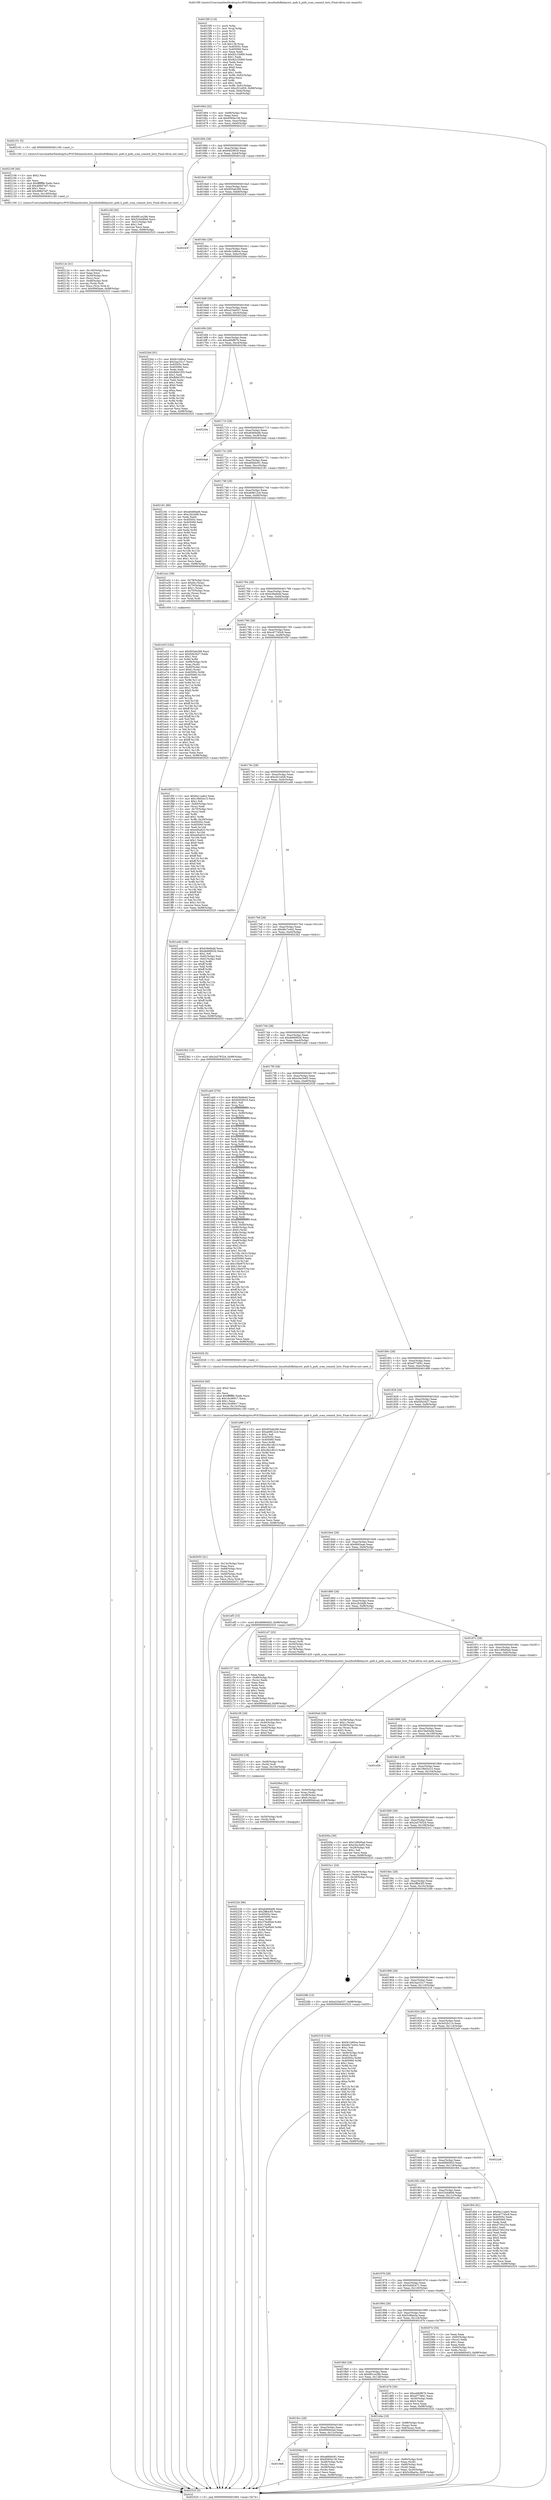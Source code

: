 digraph "0x4015f0" {
  label = "0x4015f0 (/mnt/c/Users/mathe/Desktop/tcc/POCII/binaries/extr_linuxfsnfsfilelayout..pnfs.h_pnfs_scan_commit_lists_Final-ollvm.out::main(0))"
  labelloc = "t"
  node[shape=record]

  Entry [label="",width=0.3,height=0.3,shape=circle,fillcolor=black,style=filled]
  "0x401664" [label="{
     0x401664 [32]\l
     | [instrs]\l
     &nbsp;&nbsp;0x401664 \<+6\>: mov -0x98(%rbp),%eax\l
     &nbsp;&nbsp;0x40166a \<+2\>: mov %eax,%ecx\l
     &nbsp;&nbsp;0x40166c \<+6\>: sub $0x8560a136,%ecx\l
     &nbsp;&nbsp;0x401672 \<+6\>: mov %eax,-0xac(%rbp)\l
     &nbsp;&nbsp;0x401678 \<+6\>: mov %ecx,-0xb0(%rbp)\l
     &nbsp;&nbsp;0x40167e \<+6\>: je 0000000000402101 \<main+0xb11\>\l
  }"]
  "0x402101" [label="{
     0x402101 [5]\l
     | [instrs]\l
     &nbsp;&nbsp;0x402101 \<+5\>: call 0000000000401160 \<next_i\>\l
     | [calls]\l
     &nbsp;&nbsp;0x401160 \{1\} (/mnt/c/Users/mathe/Desktop/tcc/POCII/binaries/extr_linuxfsnfsfilelayout..pnfs.h_pnfs_scan_commit_lists_Final-ollvm.out::next_i)\l
  }"]
  "0x401684" [label="{
     0x401684 [28]\l
     | [instrs]\l
     &nbsp;&nbsp;0x401684 \<+5\>: jmp 0000000000401689 \<main+0x99\>\l
     &nbsp;&nbsp;0x401689 \<+6\>: mov -0xac(%rbp),%eax\l
     &nbsp;&nbsp;0x40168f \<+5\>: sub $0x94f29918,%eax\l
     &nbsp;&nbsp;0x401694 \<+6\>: mov %eax,-0xb4(%rbp)\l
     &nbsp;&nbsp;0x40169a \<+6\>: je 0000000000401c28 \<main+0x638\>\l
  }"]
  Exit [label="",width=0.3,height=0.3,shape=circle,fillcolor=black,style=filled,peripheries=2]
  "0x401c28" [label="{
     0x401c28 [30]\l
     | [instrs]\l
     &nbsp;&nbsp;0x401c28 \<+5\>: mov $0x681ce29b,%eax\l
     &nbsp;&nbsp;0x401c2d \<+5\>: mov $0x5244d6b6,%ecx\l
     &nbsp;&nbsp;0x401c32 \<+3\>: mov -0x31(%rbp),%dl\l
     &nbsp;&nbsp;0x401c35 \<+3\>: test $0x1,%dl\l
     &nbsp;&nbsp;0x401c38 \<+3\>: cmovne %ecx,%eax\l
     &nbsp;&nbsp;0x401c3b \<+6\>: mov %eax,-0x98(%rbp)\l
     &nbsp;&nbsp;0x401c41 \<+5\>: jmp 0000000000402525 \<main+0xf35\>\l
  }"]
  "0x4016a0" [label="{
     0x4016a0 [28]\l
     | [instrs]\l
     &nbsp;&nbsp;0x4016a0 \<+5\>: jmp 00000000004016a5 \<main+0xb5\>\l
     &nbsp;&nbsp;0x4016a5 \<+6\>: mov -0xac(%rbp),%eax\l
     &nbsp;&nbsp;0x4016ab \<+5\>: sub $0x955ab268,%eax\l
     &nbsp;&nbsp;0x4016b0 \<+6\>: mov %eax,-0xb8(%rbp)\l
     &nbsp;&nbsp;0x4016b6 \<+6\>: je 000000000040243f \<main+0xe4f\>\l
  }"]
  "0x40222b" [label="{
     0x40222b [96]\l
     | [instrs]\l
     &nbsp;&nbsp;0x40222b \<+5\>: mov $0xa6469ad6,%eax\l
     &nbsp;&nbsp;0x402230 \<+5\>: mov $0x2ffb43f3,%edx\l
     &nbsp;&nbsp;0x402235 \<+7\>: mov 0x40505c,%esi\l
     &nbsp;&nbsp;0x40223c \<+7\>: mov 0x405060,%ecx\l
     &nbsp;&nbsp;0x402243 \<+3\>: mov %esi,%r8d\l
     &nbsp;&nbsp;0x402246 \<+7\>: sub $0x376ef5b9,%r8d\l
     &nbsp;&nbsp;0x40224d \<+4\>: sub $0x1,%r8d\l
     &nbsp;&nbsp;0x402251 \<+7\>: add $0x376ef5b9,%r8d\l
     &nbsp;&nbsp;0x402258 \<+4\>: imul %r8d,%esi\l
     &nbsp;&nbsp;0x40225c \<+3\>: and $0x1,%esi\l
     &nbsp;&nbsp;0x40225f \<+3\>: cmp $0x0,%esi\l
     &nbsp;&nbsp;0x402262 \<+4\>: sete %r9b\l
     &nbsp;&nbsp;0x402266 \<+3\>: cmp $0xa,%ecx\l
     &nbsp;&nbsp;0x402269 \<+4\>: setl %r10b\l
     &nbsp;&nbsp;0x40226d \<+3\>: mov %r9b,%r11b\l
     &nbsp;&nbsp;0x402270 \<+3\>: and %r10b,%r11b\l
     &nbsp;&nbsp;0x402273 \<+3\>: xor %r10b,%r9b\l
     &nbsp;&nbsp;0x402276 \<+3\>: or %r9b,%r11b\l
     &nbsp;&nbsp;0x402279 \<+4\>: test $0x1,%r11b\l
     &nbsp;&nbsp;0x40227d \<+3\>: cmovne %edx,%eax\l
     &nbsp;&nbsp;0x402280 \<+6\>: mov %eax,-0x98(%rbp)\l
     &nbsp;&nbsp;0x402286 \<+5\>: jmp 0000000000402525 \<main+0xf35\>\l
  }"]
  "0x40243f" [label="{
     0x40243f\l
  }", style=dashed]
  "0x4016bc" [label="{
     0x4016bc [28]\l
     | [instrs]\l
     &nbsp;&nbsp;0x4016bc \<+5\>: jmp 00000000004016c1 \<main+0xd1\>\l
     &nbsp;&nbsp;0x4016c1 \<+6\>: mov -0xac(%rbp),%eax\l
     &nbsp;&nbsp;0x4016c7 \<+5\>: sub $0x9c1b80ce,%eax\l
     &nbsp;&nbsp;0x4016cc \<+6\>: mov %eax,-0xbc(%rbp)\l
     &nbsp;&nbsp;0x4016d2 \<+6\>: je 000000000040250e \<main+0xf1e\>\l
  }"]
  "0x40221f" [label="{
     0x40221f [12]\l
     | [instrs]\l
     &nbsp;&nbsp;0x40221f \<+4\>: mov -0x50(%rbp),%rdi\l
     &nbsp;&nbsp;0x402223 \<+3\>: mov (%rdi),%rdi\l
     &nbsp;&nbsp;0x402226 \<+5\>: call 0000000000401030 \<free@plt\>\l
     | [calls]\l
     &nbsp;&nbsp;0x401030 \{1\} (unknown)\l
  }"]
  "0x40250e" [label="{
     0x40250e\l
  }", style=dashed]
  "0x4016d8" [label="{
     0x4016d8 [28]\l
     | [instrs]\l
     &nbsp;&nbsp;0x4016d8 \<+5\>: jmp 00000000004016dd \<main+0xed\>\l
     &nbsp;&nbsp;0x4016dd \<+6\>: mov -0xac(%rbp),%eax\l
     &nbsp;&nbsp;0x4016e3 \<+5\>: sub $0xa234a537,%eax\l
     &nbsp;&nbsp;0x4016e8 \<+6\>: mov %eax,-0xc0(%rbp)\l
     &nbsp;&nbsp;0x4016ee \<+6\>: je 00000000004022bd \<main+0xccd\>\l
  }"]
  "0x40220d" [label="{
     0x40220d [18]\l
     | [instrs]\l
     &nbsp;&nbsp;0x40220d \<+4\>: mov -0x68(%rbp),%rdi\l
     &nbsp;&nbsp;0x402211 \<+3\>: mov (%rdi),%rdi\l
     &nbsp;&nbsp;0x402214 \<+6\>: mov %eax,-0x144(%rbp)\l
     &nbsp;&nbsp;0x40221a \<+5\>: call 0000000000401030 \<free@plt\>\l
     | [calls]\l
     &nbsp;&nbsp;0x401030 \{1\} (unknown)\l
  }"]
  "0x4022bd" [label="{
     0x4022bd [91]\l
     | [instrs]\l
     &nbsp;&nbsp;0x4022bd \<+5\>: mov $0x9c1b80ce,%eax\l
     &nbsp;&nbsp;0x4022c2 \<+5\>: mov $0x3aa1f1c7,%ecx\l
     &nbsp;&nbsp;0x4022c7 \<+7\>: mov 0x40505c,%edx\l
     &nbsp;&nbsp;0x4022ce \<+7\>: mov 0x405060,%esi\l
     &nbsp;&nbsp;0x4022d5 \<+2\>: mov %edx,%edi\l
     &nbsp;&nbsp;0x4022d7 \<+6\>: sub $0xfb9d1f55,%edi\l
     &nbsp;&nbsp;0x4022dd \<+3\>: sub $0x1,%edi\l
     &nbsp;&nbsp;0x4022e0 \<+6\>: add $0xfb9d1f55,%edi\l
     &nbsp;&nbsp;0x4022e6 \<+3\>: imul %edi,%edx\l
     &nbsp;&nbsp;0x4022e9 \<+3\>: and $0x1,%edx\l
     &nbsp;&nbsp;0x4022ec \<+3\>: cmp $0x0,%edx\l
     &nbsp;&nbsp;0x4022ef \<+4\>: sete %r8b\l
     &nbsp;&nbsp;0x4022f3 \<+3\>: cmp $0xa,%esi\l
     &nbsp;&nbsp;0x4022f6 \<+4\>: setl %r9b\l
     &nbsp;&nbsp;0x4022fa \<+3\>: mov %r8b,%r10b\l
     &nbsp;&nbsp;0x4022fd \<+3\>: and %r9b,%r10b\l
     &nbsp;&nbsp;0x402300 \<+3\>: xor %r9b,%r8b\l
     &nbsp;&nbsp;0x402303 \<+3\>: or %r8b,%r10b\l
     &nbsp;&nbsp;0x402306 \<+4\>: test $0x1,%r10b\l
     &nbsp;&nbsp;0x40230a \<+3\>: cmovne %ecx,%eax\l
     &nbsp;&nbsp;0x40230d \<+6\>: mov %eax,-0x98(%rbp)\l
     &nbsp;&nbsp;0x402313 \<+5\>: jmp 0000000000402525 \<main+0xf35\>\l
  }"]
  "0x4016f4" [label="{
     0x4016f4 [28]\l
     | [instrs]\l
     &nbsp;&nbsp;0x4016f4 \<+5\>: jmp 00000000004016f9 \<main+0x109\>\l
     &nbsp;&nbsp;0x4016f9 \<+6\>: mov -0xac(%rbp),%eax\l
     &nbsp;&nbsp;0x4016ff \<+5\>: sub $0xa49df67b,%eax\l
     &nbsp;&nbsp;0x401704 \<+6\>: mov %eax,-0xc4(%rbp)\l
     &nbsp;&nbsp;0x40170a \<+6\>: je 000000000040229a \<main+0xcaa\>\l
  }"]
  "0x4021f0" [label="{
     0x4021f0 [29]\l
     | [instrs]\l
     &nbsp;&nbsp;0x4021f0 \<+10\>: movabs $0x4030b6,%rdi\l
     &nbsp;&nbsp;0x4021fa \<+4\>: mov -0x40(%rbp),%rsi\l
     &nbsp;&nbsp;0x4021fe \<+2\>: mov %eax,(%rsi)\l
     &nbsp;&nbsp;0x402200 \<+4\>: mov -0x40(%rbp),%rsi\l
     &nbsp;&nbsp;0x402204 \<+2\>: mov (%rsi),%esi\l
     &nbsp;&nbsp;0x402206 \<+2\>: mov $0x0,%al\l
     &nbsp;&nbsp;0x402208 \<+5\>: call 0000000000401040 \<printf@plt\>\l
     | [calls]\l
     &nbsp;&nbsp;0x401040 \{1\} (unknown)\l
  }"]
  "0x40229a" [label="{
     0x40229a\l
  }", style=dashed]
  "0x401710" [label="{
     0x401710 [28]\l
     | [instrs]\l
     &nbsp;&nbsp;0x401710 \<+5\>: jmp 0000000000401715 \<main+0x125\>\l
     &nbsp;&nbsp;0x401715 \<+6\>: mov -0xac(%rbp),%eax\l
     &nbsp;&nbsp;0x40171b \<+5\>: sub $0xa6469ad6,%eax\l
     &nbsp;&nbsp;0x401720 \<+6\>: mov %eax,-0xc8(%rbp)\l
     &nbsp;&nbsp;0x401726 \<+6\>: je 00000000004024ab \<main+0xebb\>\l
  }"]
  "0x40212e" [label="{
     0x40212e [41]\l
     | [instrs]\l
     &nbsp;&nbsp;0x40212e \<+6\>: mov -0x140(%rbp),%ecx\l
     &nbsp;&nbsp;0x402134 \<+3\>: imul %eax,%ecx\l
     &nbsp;&nbsp;0x402137 \<+4\>: mov -0x50(%rbp),%rsi\l
     &nbsp;&nbsp;0x40213b \<+3\>: mov (%rsi),%rsi\l
     &nbsp;&nbsp;0x40213e \<+4\>: mov -0x48(%rbp),%rdi\l
     &nbsp;&nbsp;0x402142 \<+3\>: movslq (%rdi),%rdi\l
     &nbsp;&nbsp;0x402145 \<+3\>: mov %ecx,(%rsi,%rdi,4)\l
     &nbsp;&nbsp;0x402148 \<+10\>: movl $0x9945aae,-0x98(%rbp)\l
     &nbsp;&nbsp;0x402152 \<+5\>: jmp 0000000000402525 \<main+0xf35\>\l
  }"]
  "0x4024ab" [label="{
     0x4024ab\l
  }", style=dashed]
  "0x40172c" [label="{
     0x40172c [28]\l
     | [instrs]\l
     &nbsp;&nbsp;0x40172c \<+5\>: jmp 0000000000401731 \<main+0x141\>\l
     &nbsp;&nbsp;0x401731 \<+6\>: mov -0xac(%rbp),%eax\l
     &nbsp;&nbsp;0x401737 \<+5\>: sub $0xa66bbc81,%eax\l
     &nbsp;&nbsp;0x40173c \<+6\>: mov %eax,-0xcc(%rbp)\l
     &nbsp;&nbsp;0x401742 \<+6\>: je 0000000000402181 \<main+0xb91\>\l
  }"]
  "0x402106" [label="{
     0x402106 [40]\l
     | [instrs]\l
     &nbsp;&nbsp;0x402106 \<+5\>: mov $0x2,%ecx\l
     &nbsp;&nbsp;0x40210b \<+1\>: cltd\l
     &nbsp;&nbsp;0x40210c \<+2\>: idiv %ecx\l
     &nbsp;&nbsp;0x40210e \<+6\>: imul $0xfffffffe,%edx,%ecx\l
     &nbsp;&nbsp;0x402114 \<+6\>: sub $0x498d7ef7,%ecx\l
     &nbsp;&nbsp;0x40211a \<+3\>: add $0x1,%ecx\l
     &nbsp;&nbsp;0x40211d \<+6\>: add $0x498d7ef7,%ecx\l
     &nbsp;&nbsp;0x402123 \<+6\>: mov %ecx,-0x140(%rbp)\l
     &nbsp;&nbsp;0x402129 \<+5\>: call 0000000000401160 \<next_i\>\l
     | [calls]\l
     &nbsp;&nbsp;0x401160 \{1\} (/mnt/c/Users/mathe/Desktop/tcc/POCII/binaries/extr_linuxfsnfsfilelayout..pnfs.h_pnfs_scan_commit_lists_Final-ollvm.out::next_i)\l
  }"]
  "0x402181" [label="{
     0x402181 [86]\l
     | [instrs]\l
     &nbsp;&nbsp;0x402181 \<+5\>: mov $0xa6469ad6,%eax\l
     &nbsp;&nbsp;0x402186 \<+5\>: mov $0xc2b2dd9,%ecx\l
     &nbsp;&nbsp;0x40218b \<+2\>: xor %edx,%edx\l
     &nbsp;&nbsp;0x40218d \<+7\>: mov 0x40505c,%esi\l
     &nbsp;&nbsp;0x402194 \<+7\>: mov 0x405060,%edi\l
     &nbsp;&nbsp;0x40219b \<+3\>: sub $0x1,%edx\l
     &nbsp;&nbsp;0x40219e \<+3\>: mov %esi,%r8d\l
     &nbsp;&nbsp;0x4021a1 \<+3\>: add %edx,%r8d\l
     &nbsp;&nbsp;0x4021a4 \<+4\>: imul %r8d,%esi\l
     &nbsp;&nbsp;0x4021a8 \<+3\>: and $0x1,%esi\l
     &nbsp;&nbsp;0x4021ab \<+3\>: cmp $0x0,%esi\l
     &nbsp;&nbsp;0x4021ae \<+4\>: sete %r9b\l
     &nbsp;&nbsp;0x4021b2 \<+3\>: cmp $0xa,%edi\l
     &nbsp;&nbsp;0x4021b5 \<+4\>: setl %r10b\l
     &nbsp;&nbsp;0x4021b9 \<+3\>: mov %r9b,%r11b\l
     &nbsp;&nbsp;0x4021bc \<+3\>: and %r10b,%r11b\l
     &nbsp;&nbsp;0x4021bf \<+3\>: xor %r10b,%r9b\l
     &nbsp;&nbsp;0x4021c2 \<+3\>: or %r9b,%r11b\l
     &nbsp;&nbsp;0x4021c5 \<+4\>: test $0x1,%r11b\l
     &nbsp;&nbsp;0x4021c9 \<+3\>: cmovne %ecx,%eax\l
     &nbsp;&nbsp;0x4021cc \<+6\>: mov %eax,-0x98(%rbp)\l
     &nbsp;&nbsp;0x4021d2 \<+5\>: jmp 0000000000402525 \<main+0xf35\>\l
  }"]
  "0x401748" [label="{
     0x401748 [28]\l
     | [instrs]\l
     &nbsp;&nbsp;0x401748 \<+5\>: jmp 000000000040174d \<main+0x15d\>\l
     &nbsp;&nbsp;0x40174d \<+6\>: mov -0xac(%rbp),%eax\l
     &nbsp;&nbsp;0x401753 \<+5\>: sub $0xab9612cd,%eax\l
     &nbsp;&nbsp;0x401758 \<+6\>: mov %eax,-0xd0(%rbp)\l
     &nbsp;&nbsp;0x40175e \<+6\>: je 0000000000401e2c \<main+0x83c\>\l
  }"]
  "0x4019e8" [label="{
     0x4019e8\l
  }", style=dashed]
  "0x401e2c" [label="{
     0x401e2c [39]\l
     | [instrs]\l
     &nbsp;&nbsp;0x401e2c \<+4\>: mov -0x78(%rbp),%rax\l
     &nbsp;&nbsp;0x401e30 \<+6\>: movl $0x64,(%rax)\l
     &nbsp;&nbsp;0x401e36 \<+4\>: mov -0x70(%rbp),%rax\l
     &nbsp;&nbsp;0x401e3a \<+6\>: movl $0x1,(%rax)\l
     &nbsp;&nbsp;0x401e40 \<+4\>: mov -0x70(%rbp),%rax\l
     &nbsp;&nbsp;0x401e44 \<+3\>: movslq (%rax),%rax\l
     &nbsp;&nbsp;0x401e47 \<+4\>: shl $0x2,%rax\l
     &nbsp;&nbsp;0x401e4b \<+3\>: mov %rax,%rdi\l
     &nbsp;&nbsp;0x401e4e \<+5\>: call 0000000000401050 \<malloc@plt\>\l
     | [calls]\l
     &nbsp;&nbsp;0x401050 \{1\} (unknown)\l
  }"]
  "0x401764" [label="{
     0x401764 [28]\l
     | [instrs]\l
     &nbsp;&nbsp;0x401764 \<+5\>: jmp 0000000000401769 \<main+0x179\>\l
     &nbsp;&nbsp;0x401769 \<+6\>: mov -0xac(%rbp),%eax\l
     &nbsp;&nbsp;0x40176f \<+5\>: sub $0xb36efedd,%eax\l
     &nbsp;&nbsp;0x401774 \<+6\>: mov %eax,-0xd4(%rbp)\l
     &nbsp;&nbsp;0x40177a \<+6\>: je 00000000004023d9 \<main+0xde9\>\l
  }"]
  "0x4020dd" [label="{
     0x4020dd [36]\l
     | [instrs]\l
     &nbsp;&nbsp;0x4020dd \<+5\>: mov $0xa66bbc81,%eax\l
     &nbsp;&nbsp;0x4020e2 \<+5\>: mov $0x8560a136,%ecx\l
     &nbsp;&nbsp;0x4020e7 \<+4\>: mov -0x48(%rbp),%rdx\l
     &nbsp;&nbsp;0x4020eb \<+2\>: mov (%rdx),%esi\l
     &nbsp;&nbsp;0x4020ed \<+4\>: mov -0x58(%rbp),%rdx\l
     &nbsp;&nbsp;0x4020f1 \<+2\>: cmp (%rdx),%esi\l
     &nbsp;&nbsp;0x4020f3 \<+3\>: cmovl %ecx,%eax\l
     &nbsp;&nbsp;0x4020f6 \<+6\>: mov %eax,-0x98(%rbp)\l
     &nbsp;&nbsp;0x4020fc \<+5\>: jmp 0000000000402525 \<main+0xf35\>\l
  }"]
  "0x4023d9" [label="{
     0x4023d9\l
  }", style=dashed]
  "0x401780" [label="{
     0x401780 [28]\l
     | [instrs]\l
     &nbsp;&nbsp;0x401780 \<+5\>: jmp 0000000000401785 \<main+0x195\>\l
     &nbsp;&nbsp;0x401785 \<+6\>: mov -0xac(%rbp),%eax\l
     &nbsp;&nbsp;0x40178b \<+5\>: sub $0xc67745c8,%eax\l
     &nbsp;&nbsp;0x401790 \<+6\>: mov %eax,-0xd8(%rbp)\l
     &nbsp;&nbsp;0x401796 \<+6\>: je 0000000000401f5f \<main+0x96f\>\l
  }"]
  "0x4020bd" [label="{
     0x4020bd [32]\l
     | [instrs]\l
     &nbsp;&nbsp;0x4020bd \<+4\>: mov -0x50(%rbp),%rdi\l
     &nbsp;&nbsp;0x4020c1 \<+3\>: mov %rax,(%rdi)\l
     &nbsp;&nbsp;0x4020c4 \<+4\>: mov -0x48(%rbp),%rax\l
     &nbsp;&nbsp;0x4020c8 \<+6\>: movl $0x0,(%rax)\l
     &nbsp;&nbsp;0x4020ce \<+10\>: movl $0x6894dcad,-0x98(%rbp)\l
     &nbsp;&nbsp;0x4020d8 \<+5\>: jmp 0000000000402525 \<main+0xf35\>\l
  }"]
  "0x401f5f" [label="{
     0x401f5f [171]\l
     | [instrs]\l
     &nbsp;&nbsp;0x401f5f \<+5\>: mov $0x6a11ade3,%eax\l
     &nbsp;&nbsp;0x401f64 \<+5\>: mov $0x19b02e15,%ecx\l
     &nbsp;&nbsp;0x401f69 \<+2\>: mov $0x1,%dl\l
     &nbsp;&nbsp;0x401f6b \<+4\>: mov -0x60(%rbp),%rsi\l
     &nbsp;&nbsp;0x401f6f \<+2\>: mov (%rsi),%edi\l
     &nbsp;&nbsp;0x401f71 \<+4\>: mov -0x70(%rbp),%rsi\l
     &nbsp;&nbsp;0x401f75 \<+2\>: cmp (%rsi),%edi\l
     &nbsp;&nbsp;0x401f77 \<+4\>: setl %r8b\l
     &nbsp;&nbsp;0x401f7b \<+4\>: and $0x1,%r8b\l
     &nbsp;&nbsp;0x401f7f \<+4\>: mov %r8b,-0x29(%rbp)\l
     &nbsp;&nbsp;0x401f83 \<+7\>: mov 0x40505c,%edi\l
     &nbsp;&nbsp;0x401f8a \<+8\>: mov 0x405060,%r9d\l
     &nbsp;&nbsp;0x401f92 \<+3\>: mov %edi,%r10d\l
     &nbsp;&nbsp;0x401f95 \<+7\>: sub $0xed5a623,%r10d\l
     &nbsp;&nbsp;0x401f9c \<+4\>: sub $0x1,%r10d\l
     &nbsp;&nbsp;0x401fa0 \<+7\>: add $0xed5a623,%r10d\l
     &nbsp;&nbsp;0x401fa7 \<+4\>: imul %r10d,%edi\l
     &nbsp;&nbsp;0x401fab \<+3\>: and $0x1,%edi\l
     &nbsp;&nbsp;0x401fae \<+3\>: cmp $0x0,%edi\l
     &nbsp;&nbsp;0x401fb1 \<+4\>: sete %r8b\l
     &nbsp;&nbsp;0x401fb5 \<+4\>: cmp $0xa,%r9d\l
     &nbsp;&nbsp;0x401fb9 \<+4\>: setl %r11b\l
     &nbsp;&nbsp;0x401fbd \<+3\>: mov %r8b,%bl\l
     &nbsp;&nbsp;0x401fc0 \<+3\>: xor $0xff,%bl\l
     &nbsp;&nbsp;0x401fc3 \<+3\>: mov %r11b,%r14b\l
     &nbsp;&nbsp;0x401fc6 \<+4\>: xor $0xff,%r14b\l
     &nbsp;&nbsp;0x401fca \<+3\>: xor $0x0,%dl\l
     &nbsp;&nbsp;0x401fcd \<+3\>: mov %bl,%r15b\l
     &nbsp;&nbsp;0x401fd0 \<+4\>: and $0x0,%r15b\l
     &nbsp;&nbsp;0x401fd4 \<+3\>: and %dl,%r8b\l
     &nbsp;&nbsp;0x401fd7 \<+3\>: mov %r14b,%r12b\l
     &nbsp;&nbsp;0x401fda \<+4\>: and $0x0,%r12b\l
     &nbsp;&nbsp;0x401fde \<+3\>: and %dl,%r11b\l
     &nbsp;&nbsp;0x401fe1 \<+3\>: or %r8b,%r15b\l
     &nbsp;&nbsp;0x401fe4 \<+3\>: or %r11b,%r12b\l
     &nbsp;&nbsp;0x401fe7 \<+3\>: xor %r12b,%r15b\l
     &nbsp;&nbsp;0x401fea \<+3\>: or %r14b,%bl\l
     &nbsp;&nbsp;0x401fed \<+3\>: xor $0xff,%bl\l
     &nbsp;&nbsp;0x401ff0 \<+3\>: or $0x0,%dl\l
     &nbsp;&nbsp;0x401ff3 \<+2\>: and %dl,%bl\l
     &nbsp;&nbsp;0x401ff5 \<+3\>: or %bl,%r15b\l
     &nbsp;&nbsp;0x401ff8 \<+4\>: test $0x1,%r15b\l
     &nbsp;&nbsp;0x401ffc \<+3\>: cmovne %ecx,%eax\l
     &nbsp;&nbsp;0x401fff \<+6\>: mov %eax,-0x98(%rbp)\l
     &nbsp;&nbsp;0x402005 \<+5\>: jmp 0000000000402525 \<main+0xf35\>\l
  }"]
  "0x40179c" [label="{
     0x40179c [28]\l
     | [instrs]\l
     &nbsp;&nbsp;0x40179c \<+5\>: jmp 00000000004017a1 \<main+0x1b1\>\l
     &nbsp;&nbsp;0x4017a1 \<+6\>: mov -0xac(%rbp),%eax\l
     &nbsp;&nbsp;0x4017a7 \<+5\>: sub $0xcf21ef28,%eax\l
     &nbsp;&nbsp;0x4017ac \<+6\>: mov %eax,-0xdc(%rbp)\l
     &nbsp;&nbsp;0x4017b2 \<+6\>: je 0000000000401a46 \<main+0x456\>\l
  }"]
  "0x402055" [label="{
     0x402055 [41]\l
     | [instrs]\l
     &nbsp;&nbsp;0x402055 \<+6\>: mov -0x13c(%rbp),%ecx\l
     &nbsp;&nbsp;0x40205b \<+3\>: imul %eax,%ecx\l
     &nbsp;&nbsp;0x40205e \<+4\>: mov -0x68(%rbp),%rsi\l
     &nbsp;&nbsp;0x402062 \<+3\>: mov (%rsi),%rsi\l
     &nbsp;&nbsp;0x402065 \<+4\>: mov -0x60(%rbp),%rdi\l
     &nbsp;&nbsp;0x402069 \<+3\>: movslq (%rdi),%rdi\l
     &nbsp;&nbsp;0x40206c \<+3\>: mov %ecx,(%rsi,%rdi,4)\l
     &nbsp;&nbsp;0x40206f \<+10\>: movl $0x5a0d2471,-0x98(%rbp)\l
     &nbsp;&nbsp;0x402079 \<+5\>: jmp 0000000000402525 \<main+0xf35\>\l
  }"]
  "0x401a46" [label="{
     0x401a46 [106]\l
     | [instrs]\l
     &nbsp;&nbsp;0x401a46 \<+5\>: mov $0xb36efedd,%eax\l
     &nbsp;&nbsp;0x401a4b \<+5\>: mov $0xde66902b,%ecx\l
     &nbsp;&nbsp;0x401a50 \<+2\>: mov $0x1,%dl\l
     &nbsp;&nbsp;0x401a52 \<+7\>: mov -0x92(%rbp),%sil\l
     &nbsp;&nbsp;0x401a59 \<+7\>: mov -0x91(%rbp),%dil\l
     &nbsp;&nbsp;0x401a60 \<+3\>: mov %sil,%r8b\l
     &nbsp;&nbsp;0x401a63 \<+4\>: xor $0xff,%r8b\l
     &nbsp;&nbsp;0x401a67 \<+3\>: mov %dil,%r9b\l
     &nbsp;&nbsp;0x401a6a \<+4\>: xor $0xff,%r9b\l
     &nbsp;&nbsp;0x401a6e \<+3\>: xor $0x1,%dl\l
     &nbsp;&nbsp;0x401a71 \<+3\>: mov %r8b,%r10b\l
     &nbsp;&nbsp;0x401a74 \<+4\>: and $0xff,%r10b\l
     &nbsp;&nbsp;0x401a78 \<+3\>: and %dl,%sil\l
     &nbsp;&nbsp;0x401a7b \<+3\>: mov %r9b,%r11b\l
     &nbsp;&nbsp;0x401a7e \<+4\>: and $0xff,%r11b\l
     &nbsp;&nbsp;0x401a82 \<+3\>: and %dl,%dil\l
     &nbsp;&nbsp;0x401a85 \<+3\>: or %sil,%r10b\l
     &nbsp;&nbsp;0x401a88 \<+3\>: or %dil,%r11b\l
     &nbsp;&nbsp;0x401a8b \<+3\>: xor %r11b,%r10b\l
     &nbsp;&nbsp;0x401a8e \<+3\>: or %r9b,%r8b\l
     &nbsp;&nbsp;0x401a91 \<+4\>: xor $0xff,%r8b\l
     &nbsp;&nbsp;0x401a95 \<+3\>: or $0x1,%dl\l
     &nbsp;&nbsp;0x401a98 \<+3\>: and %dl,%r8b\l
     &nbsp;&nbsp;0x401a9b \<+3\>: or %r8b,%r10b\l
     &nbsp;&nbsp;0x401a9e \<+4\>: test $0x1,%r10b\l
     &nbsp;&nbsp;0x401aa2 \<+3\>: cmovne %ecx,%eax\l
     &nbsp;&nbsp;0x401aa5 \<+6\>: mov %eax,-0x98(%rbp)\l
     &nbsp;&nbsp;0x401aab \<+5\>: jmp 0000000000402525 \<main+0xf35\>\l
  }"]
  "0x4017b8" [label="{
     0x4017b8 [28]\l
     | [instrs]\l
     &nbsp;&nbsp;0x4017b8 \<+5\>: jmp 00000000004017bd \<main+0x1cd\>\l
     &nbsp;&nbsp;0x4017bd \<+6\>: mov -0xac(%rbp),%eax\l
     &nbsp;&nbsp;0x4017c3 \<+5\>: sub $0xd6c7e442,%eax\l
     &nbsp;&nbsp;0x4017c8 \<+6\>: mov %eax,-0xe0(%rbp)\l
     &nbsp;&nbsp;0x4017ce \<+6\>: je 00000000004023b2 \<main+0xdc2\>\l
  }"]
  "0x402525" [label="{
     0x402525 [5]\l
     | [instrs]\l
     &nbsp;&nbsp;0x402525 \<+5\>: jmp 0000000000401664 \<main+0x74\>\l
  }"]
  "0x4015f0" [label="{
     0x4015f0 [116]\l
     | [instrs]\l
     &nbsp;&nbsp;0x4015f0 \<+1\>: push %rbp\l
     &nbsp;&nbsp;0x4015f1 \<+3\>: mov %rsp,%rbp\l
     &nbsp;&nbsp;0x4015f4 \<+2\>: push %r15\l
     &nbsp;&nbsp;0x4015f6 \<+2\>: push %r14\l
     &nbsp;&nbsp;0x4015f8 \<+2\>: push %r13\l
     &nbsp;&nbsp;0x4015fa \<+2\>: push %r12\l
     &nbsp;&nbsp;0x4015fc \<+1\>: push %rbx\l
     &nbsp;&nbsp;0x4015fd \<+7\>: sub $0x138,%rsp\l
     &nbsp;&nbsp;0x401604 \<+7\>: mov 0x40505c,%eax\l
     &nbsp;&nbsp;0x40160b \<+7\>: mov 0x405060,%ecx\l
     &nbsp;&nbsp;0x401612 \<+2\>: mov %eax,%edx\l
     &nbsp;&nbsp;0x401614 \<+6\>: sub $0x82c33d69,%edx\l
     &nbsp;&nbsp;0x40161a \<+3\>: sub $0x1,%edx\l
     &nbsp;&nbsp;0x40161d \<+6\>: add $0x82c33d69,%edx\l
     &nbsp;&nbsp;0x401623 \<+3\>: imul %edx,%eax\l
     &nbsp;&nbsp;0x401626 \<+3\>: and $0x1,%eax\l
     &nbsp;&nbsp;0x401629 \<+3\>: cmp $0x0,%eax\l
     &nbsp;&nbsp;0x40162c \<+4\>: sete %r8b\l
     &nbsp;&nbsp;0x401630 \<+4\>: and $0x1,%r8b\l
     &nbsp;&nbsp;0x401634 \<+7\>: mov %r8b,-0x92(%rbp)\l
     &nbsp;&nbsp;0x40163b \<+3\>: cmp $0xa,%ecx\l
     &nbsp;&nbsp;0x40163e \<+4\>: setl %r8b\l
     &nbsp;&nbsp;0x401642 \<+4\>: and $0x1,%r8b\l
     &nbsp;&nbsp;0x401646 \<+7\>: mov %r8b,-0x91(%rbp)\l
     &nbsp;&nbsp;0x40164d \<+10\>: movl $0xcf21ef28,-0x98(%rbp)\l
     &nbsp;&nbsp;0x401657 \<+6\>: mov %edi,-0x9c(%rbp)\l
     &nbsp;&nbsp;0x40165d \<+7\>: mov %rsi,-0xa8(%rbp)\l
  }"]
  "0x40202d" [label="{
     0x40202d [40]\l
     | [instrs]\l
     &nbsp;&nbsp;0x40202d \<+5\>: mov $0x2,%ecx\l
     &nbsp;&nbsp;0x402032 \<+1\>: cltd\l
     &nbsp;&nbsp;0x402033 \<+2\>: idiv %ecx\l
     &nbsp;&nbsp;0x402035 \<+6\>: imul $0xfffffffe,%edx,%ecx\l
     &nbsp;&nbsp;0x40203b \<+6\>: sub $0x16cd6917,%ecx\l
     &nbsp;&nbsp;0x402041 \<+3\>: add $0x1,%ecx\l
     &nbsp;&nbsp;0x402044 \<+6\>: add $0x16cd6917,%ecx\l
     &nbsp;&nbsp;0x40204a \<+6\>: mov %ecx,-0x13c(%rbp)\l
     &nbsp;&nbsp;0x402050 \<+5\>: call 0000000000401160 \<next_i\>\l
     | [calls]\l
     &nbsp;&nbsp;0x401160 \{1\} (/mnt/c/Users/mathe/Desktop/tcc/POCII/binaries/extr_linuxfsnfsfilelayout..pnfs.h_pnfs_scan_commit_lists_Final-ollvm.out::next_i)\l
  }"]
  "0x4023b2" [label="{
     0x4023b2 [15]\l
     | [instrs]\l
     &nbsp;&nbsp;0x4023b2 \<+10\>: movl $0x2a578324,-0x98(%rbp)\l
     &nbsp;&nbsp;0x4023bc \<+5\>: jmp 0000000000402525 \<main+0xf35\>\l
  }"]
  "0x4017d4" [label="{
     0x4017d4 [28]\l
     | [instrs]\l
     &nbsp;&nbsp;0x4017d4 \<+5\>: jmp 00000000004017d9 \<main+0x1e9\>\l
     &nbsp;&nbsp;0x4017d9 \<+6\>: mov -0xac(%rbp),%eax\l
     &nbsp;&nbsp;0x4017df \<+5\>: sub $0xde66902b,%eax\l
     &nbsp;&nbsp;0x4017e4 \<+6\>: mov %eax,-0xe4(%rbp)\l
     &nbsp;&nbsp;0x4017ea \<+6\>: je 0000000000401ab0 \<main+0x4c0\>\l
  }"]
  "0x401e53" [label="{
     0x401e53 [162]\l
     | [instrs]\l
     &nbsp;&nbsp;0x401e53 \<+5\>: mov $0x955ab268,%ecx\l
     &nbsp;&nbsp;0x401e58 \<+5\>: mov $0xf2fa3427,%edx\l
     &nbsp;&nbsp;0x401e5d \<+3\>: mov $0x1,%sil\l
     &nbsp;&nbsp;0x401e60 \<+3\>: xor %r8d,%r8d\l
     &nbsp;&nbsp;0x401e63 \<+4\>: mov -0x68(%rbp),%rdi\l
     &nbsp;&nbsp;0x401e67 \<+3\>: mov %rax,(%rdi)\l
     &nbsp;&nbsp;0x401e6a \<+4\>: mov -0x60(%rbp),%rax\l
     &nbsp;&nbsp;0x401e6e \<+6\>: movl $0x0,(%rax)\l
     &nbsp;&nbsp;0x401e74 \<+8\>: mov 0x40505c,%r9d\l
     &nbsp;&nbsp;0x401e7c \<+8\>: mov 0x405060,%r10d\l
     &nbsp;&nbsp;0x401e84 \<+4\>: sub $0x1,%r8d\l
     &nbsp;&nbsp;0x401e88 \<+3\>: mov %r9d,%r11d\l
     &nbsp;&nbsp;0x401e8b \<+3\>: add %r8d,%r11d\l
     &nbsp;&nbsp;0x401e8e \<+4\>: imul %r11d,%r9d\l
     &nbsp;&nbsp;0x401e92 \<+4\>: and $0x1,%r9d\l
     &nbsp;&nbsp;0x401e96 \<+4\>: cmp $0x0,%r9d\l
     &nbsp;&nbsp;0x401e9a \<+3\>: sete %bl\l
     &nbsp;&nbsp;0x401e9d \<+4\>: cmp $0xa,%r10d\l
     &nbsp;&nbsp;0x401ea1 \<+4\>: setl %r14b\l
     &nbsp;&nbsp;0x401ea5 \<+3\>: mov %bl,%r15b\l
     &nbsp;&nbsp;0x401ea8 \<+4\>: xor $0xff,%r15b\l
     &nbsp;&nbsp;0x401eac \<+3\>: mov %r14b,%r12b\l
     &nbsp;&nbsp;0x401eaf \<+4\>: xor $0xff,%r12b\l
     &nbsp;&nbsp;0x401eb3 \<+4\>: xor $0x1,%sil\l
     &nbsp;&nbsp;0x401eb7 \<+3\>: mov %r15b,%r13b\l
     &nbsp;&nbsp;0x401eba \<+4\>: and $0xff,%r13b\l
     &nbsp;&nbsp;0x401ebe \<+3\>: and %sil,%bl\l
     &nbsp;&nbsp;0x401ec1 \<+3\>: mov %r12b,%al\l
     &nbsp;&nbsp;0x401ec4 \<+2\>: and $0xff,%al\l
     &nbsp;&nbsp;0x401ec6 \<+3\>: and %sil,%r14b\l
     &nbsp;&nbsp;0x401ec9 \<+3\>: or %bl,%r13b\l
     &nbsp;&nbsp;0x401ecc \<+3\>: or %r14b,%al\l
     &nbsp;&nbsp;0x401ecf \<+3\>: xor %al,%r13b\l
     &nbsp;&nbsp;0x401ed2 \<+3\>: or %r12b,%r15b\l
     &nbsp;&nbsp;0x401ed5 \<+4\>: xor $0xff,%r15b\l
     &nbsp;&nbsp;0x401ed9 \<+4\>: or $0x1,%sil\l
     &nbsp;&nbsp;0x401edd \<+3\>: and %sil,%r15b\l
     &nbsp;&nbsp;0x401ee0 \<+3\>: or %r15b,%r13b\l
     &nbsp;&nbsp;0x401ee3 \<+4\>: test $0x1,%r13b\l
     &nbsp;&nbsp;0x401ee7 \<+3\>: cmovne %edx,%ecx\l
     &nbsp;&nbsp;0x401eea \<+6\>: mov %ecx,-0x98(%rbp)\l
     &nbsp;&nbsp;0x401ef0 \<+5\>: jmp 0000000000402525 \<main+0xf35\>\l
  }"]
  "0x401ab0" [label="{
     0x401ab0 [376]\l
     | [instrs]\l
     &nbsp;&nbsp;0x401ab0 \<+5\>: mov $0xb36efedd,%eax\l
     &nbsp;&nbsp;0x401ab5 \<+5\>: mov $0x94f29918,%ecx\l
     &nbsp;&nbsp;0x401aba \<+2\>: mov $0x1,%dl\l
     &nbsp;&nbsp;0x401abc \<+3\>: mov %rsp,%rsi\l
     &nbsp;&nbsp;0x401abf \<+4\>: add $0xfffffffffffffff0,%rsi\l
     &nbsp;&nbsp;0x401ac3 \<+3\>: mov %rsi,%rsp\l
     &nbsp;&nbsp;0x401ac6 \<+7\>: mov %rsi,-0x90(%rbp)\l
     &nbsp;&nbsp;0x401acd \<+3\>: mov %rsp,%rsi\l
     &nbsp;&nbsp;0x401ad0 \<+4\>: add $0xfffffffffffffff0,%rsi\l
     &nbsp;&nbsp;0x401ad4 \<+3\>: mov %rsi,%rsp\l
     &nbsp;&nbsp;0x401ad7 \<+3\>: mov %rsp,%rdi\l
     &nbsp;&nbsp;0x401ada \<+4\>: add $0xfffffffffffffff0,%rdi\l
     &nbsp;&nbsp;0x401ade \<+3\>: mov %rdi,%rsp\l
     &nbsp;&nbsp;0x401ae1 \<+7\>: mov %rdi,-0x88(%rbp)\l
     &nbsp;&nbsp;0x401ae8 \<+3\>: mov %rsp,%rdi\l
     &nbsp;&nbsp;0x401aeb \<+4\>: add $0xfffffffffffffff0,%rdi\l
     &nbsp;&nbsp;0x401aef \<+3\>: mov %rdi,%rsp\l
     &nbsp;&nbsp;0x401af2 \<+4\>: mov %rdi,-0x80(%rbp)\l
     &nbsp;&nbsp;0x401af6 \<+3\>: mov %rsp,%rdi\l
     &nbsp;&nbsp;0x401af9 \<+4\>: add $0xfffffffffffffff0,%rdi\l
     &nbsp;&nbsp;0x401afd \<+3\>: mov %rdi,%rsp\l
     &nbsp;&nbsp;0x401b00 \<+4\>: mov %rdi,-0x78(%rbp)\l
     &nbsp;&nbsp;0x401b04 \<+3\>: mov %rsp,%rdi\l
     &nbsp;&nbsp;0x401b07 \<+4\>: add $0xfffffffffffffff0,%rdi\l
     &nbsp;&nbsp;0x401b0b \<+3\>: mov %rdi,%rsp\l
     &nbsp;&nbsp;0x401b0e \<+4\>: mov %rdi,-0x70(%rbp)\l
     &nbsp;&nbsp;0x401b12 \<+3\>: mov %rsp,%rdi\l
     &nbsp;&nbsp;0x401b15 \<+4\>: add $0xfffffffffffffff0,%rdi\l
     &nbsp;&nbsp;0x401b19 \<+3\>: mov %rdi,%rsp\l
     &nbsp;&nbsp;0x401b1c \<+4\>: mov %rdi,-0x68(%rbp)\l
     &nbsp;&nbsp;0x401b20 \<+3\>: mov %rsp,%rdi\l
     &nbsp;&nbsp;0x401b23 \<+4\>: add $0xfffffffffffffff0,%rdi\l
     &nbsp;&nbsp;0x401b27 \<+3\>: mov %rdi,%rsp\l
     &nbsp;&nbsp;0x401b2a \<+4\>: mov %rdi,-0x60(%rbp)\l
     &nbsp;&nbsp;0x401b2e \<+3\>: mov %rsp,%rdi\l
     &nbsp;&nbsp;0x401b31 \<+4\>: add $0xfffffffffffffff0,%rdi\l
     &nbsp;&nbsp;0x401b35 \<+3\>: mov %rdi,%rsp\l
     &nbsp;&nbsp;0x401b38 \<+4\>: mov %rdi,-0x58(%rbp)\l
     &nbsp;&nbsp;0x401b3c \<+3\>: mov %rsp,%rdi\l
     &nbsp;&nbsp;0x401b3f \<+4\>: add $0xfffffffffffffff0,%rdi\l
     &nbsp;&nbsp;0x401b43 \<+3\>: mov %rdi,%rsp\l
     &nbsp;&nbsp;0x401b46 \<+4\>: mov %rdi,-0x50(%rbp)\l
     &nbsp;&nbsp;0x401b4a \<+3\>: mov %rsp,%rdi\l
     &nbsp;&nbsp;0x401b4d \<+4\>: add $0xfffffffffffffff0,%rdi\l
     &nbsp;&nbsp;0x401b51 \<+3\>: mov %rdi,%rsp\l
     &nbsp;&nbsp;0x401b54 \<+4\>: mov %rdi,-0x48(%rbp)\l
     &nbsp;&nbsp;0x401b58 \<+3\>: mov %rsp,%rdi\l
     &nbsp;&nbsp;0x401b5b \<+4\>: add $0xfffffffffffffff0,%rdi\l
     &nbsp;&nbsp;0x401b5f \<+3\>: mov %rdi,%rsp\l
     &nbsp;&nbsp;0x401b62 \<+4\>: mov %rdi,-0x40(%rbp)\l
     &nbsp;&nbsp;0x401b66 \<+7\>: mov -0x90(%rbp),%rdi\l
     &nbsp;&nbsp;0x401b6d \<+6\>: movl $0x0,(%rdi)\l
     &nbsp;&nbsp;0x401b73 \<+7\>: mov -0x9c(%rbp),%r8d\l
     &nbsp;&nbsp;0x401b7a \<+3\>: mov %r8d,(%rsi)\l
     &nbsp;&nbsp;0x401b7d \<+7\>: mov -0x88(%rbp),%rdi\l
     &nbsp;&nbsp;0x401b84 \<+7\>: mov -0xa8(%rbp),%r9\l
     &nbsp;&nbsp;0x401b8b \<+3\>: mov %r9,(%rdi)\l
     &nbsp;&nbsp;0x401b8e \<+3\>: cmpl $0x2,(%rsi)\l
     &nbsp;&nbsp;0x401b91 \<+4\>: setne %r10b\l
     &nbsp;&nbsp;0x401b95 \<+4\>: and $0x1,%r10b\l
     &nbsp;&nbsp;0x401b99 \<+4\>: mov %r10b,-0x31(%rbp)\l
     &nbsp;&nbsp;0x401b9d \<+8\>: mov 0x40505c,%r11d\l
     &nbsp;&nbsp;0x401ba5 \<+7\>: mov 0x405060,%ebx\l
     &nbsp;&nbsp;0x401bac \<+3\>: mov %r11d,%r14d\l
     &nbsp;&nbsp;0x401baf \<+7\>: sub $0x10be97f,%r14d\l
     &nbsp;&nbsp;0x401bb6 \<+4\>: sub $0x1,%r14d\l
     &nbsp;&nbsp;0x401bba \<+7\>: add $0x10be97f,%r14d\l
     &nbsp;&nbsp;0x401bc1 \<+4\>: imul %r14d,%r11d\l
     &nbsp;&nbsp;0x401bc5 \<+4\>: and $0x1,%r11d\l
     &nbsp;&nbsp;0x401bc9 \<+4\>: cmp $0x0,%r11d\l
     &nbsp;&nbsp;0x401bcd \<+4\>: sete %r10b\l
     &nbsp;&nbsp;0x401bd1 \<+3\>: cmp $0xa,%ebx\l
     &nbsp;&nbsp;0x401bd4 \<+4\>: setl %r15b\l
     &nbsp;&nbsp;0x401bd8 \<+3\>: mov %r10b,%r12b\l
     &nbsp;&nbsp;0x401bdb \<+4\>: xor $0xff,%r12b\l
     &nbsp;&nbsp;0x401bdf \<+3\>: mov %r15b,%r13b\l
     &nbsp;&nbsp;0x401be2 \<+4\>: xor $0xff,%r13b\l
     &nbsp;&nbsp;0x401be6 \<+3\>: xor $0x0,%dl\l
     &nbsp;&nbsp;0x401be9 \<+3\>: mov %r12b,%sil\l
     &nbsp;&nbsp;0x401bec \<+4\>: and $0x0,%sil\l
     &nbsp;&nbsp;0x401bf0 \<+3\>: and %dl,%r10b\l
     &nbsp;&nbsp;0x401bf3 \<+3\>: mov %r13b,%dil\l
     &nbsp;&nbsp;0x401bf6 \<+4\>: and $0x0,%dil\l
     &nbsp;&nbsp;0x401bfa \<+3\>: and %dl,%r15b\l
     &nbsp;&nbsp;0x401bfd \<+3\>: or %r10b,%sil\l
     &nbsp;&nbsp;0x401c00 \<+3\>: or %r15b,%dil\l
     &nbsp;&nbsp;0x401c03 \<+3\>: xor %dil,%sil\l
     &nbsp;&nbsp;0x401c06 \<+3\>: or %r13b,%r12b\l
     &nbsp;&nbsp;0x401c09 \<+4\>: xor $0xff,%r12b\l
     &nbsp;&nbsp;0x401c0d \<+3\>: or $0x0,%dl\l
     &nbsp;&nbsp;0x401c10 \<+3\>: and %dl,%r12b\l
     &nbsp;&nbsp;0x401c13 \<+3\>: or %r12b,%sil\l
     &nbsp;&nbsp;0x401c16 \<+4\>: test $0x1,%sil\l
     &nbsp;&nbsp;0x401c1a \<+3\>: cmovne %ecx,%eax\l
     &nbsp;&nbsp;0x401c1d \<+6\>: mov %eax,-0x98(%rbp)\l
     &nbsp;&nbsp;0x401c23 \<+5\>: jmp 0000000000402525 \<main+0xf35\>\l
  }"]
  "0x4017f0" [label="{
     0x4017f0 [28]\l
     | [instrs]\l
     &nbsp;&nbsp;0x4017f0 \<+5\>: jmp 00000000004017f5 \<main+0x205\>\l
     &nbsp;&nbsp;0x4017f5 \<+6\>: mov -0xac(%rbp),%eax\l
     &nbsp;&nbsp;0x4017fb \<+5\>: sub $0xe3ec5e65,%eax\l
     &nbsp;&nbsp;0x401800 \<+6\>: mov %eax,-0xe8(%rbp)\l
     &nbsp;&nbsp;0x401806 \<+6\>: je 0000000000402028 \<main+0xa38\>\l
  }"]
  "0x401d5d" [label="{
     0x401d5d [30]\l
     | [instrs]\l
     &nbsp;&nbsp;0x401d5d \<+4\>: mov -0x80(%rbp),%rdi\l
     &nbsp;&nbsp;0x401d61 \<+2\>: mov %eax,(%rdi)\l
     &nbsp;&nbsp;0x401d63 \<+4\>: mov -0x80(%rbp),%rdi\l
     &nbsp;&nbsp;0x401d67 \<+2\>: mov (%rdi),%eax\l
     &nbsp;&nbsp;0x401d69 \<+3\>: mov %eax,-0x30(%rbp)\l
     &nbsp;&nbsp;0x401d6c \<+10\>: movl $0x5c9fae5a,-0x98(%rbp)\l
     &nbsp;&nbsp;0x401d76 \<+5\>: jmp 0000000000402525 \<main+0xf35\>\l
  }"]
  "0x4019cc" [label="{
     0x4019cc [28]\l
     | [instrs]\l
     &nbsp;&nbsp;0x4019cc \<+5\>: jmp 00000000004019d1 \<main+0x3e1\>\l
     &nbsp;&nbsp;0x4019d1 \<+6\>: mov -0xac(%rbp),%eax\l
     &nbsp;&nbsp;0x4019d7 \<+5\>: sub $0x6894dcad,%eax\l
     &nbsp;&nbsp;0x4019dc \<+6\>: mov %eax,-0x12c(%rbp)\l
     &nbsp;&nbsp;0x4019e2 \<+6\>: je 00000000004020dd \<main+0xaed\>\l
  }"]
  "0x402028" [label="{
     0x402028 [5]\l
     | [instrs]\l
     &nbsp;&nbsp;0x402028 \<+5\>: call 0000000000401160 \<next_i\>\l
     | [calls]\l
     &nbsp;&nbsp;0x401160 \{1\} (/mnt/c/Users/mathe/Desktop/tcc/POCII/binaries/extr_linuxfsnfsfilelayout..pnfs.h_pnfs_scan_commit_lists_Final-ollvm.out::next_i)\l
  }"]
  "0x40180c" [label="{
     0x40180c [28]\l
     | [instrs]\l
     &nbsp;&nbsp;0x40180c \<+5\>: jmp 0000000000401811 \<main+0x221\>\l
     &nbsp;&nbsp;0x401811 \<+6\>: mov -0xac(%rbp),%eax\l
     &nbsp;&nbsp;0x401817 \<+5\>: sub $0xef77df41,%eax\l
     &nbsp;&nbsp;0x40181c \<+6\>: mov %eax,-0xec(%rbp)\l
     &nbsp;&nbsp;0x401822 \<+6\>: je 0000000000401d99 \<main+0x7a9\>\l
  }"]
  "0x401d4a" [label="{
     0x401d4a [19]\l
     | [instrs]\l
     &nbsp;&nbsp;0x401d4a \<+7\>: mov -0x88(%rbp),%rax\l
     &nbsp;&nbsp;0x401d51 \<+3\>: mov (%rax),%rax\l
     &nbsp;&nbsp;0x401d54 \<+4\>: mov 0x8(%rax),%rdi\l
     &nbsp;&nbsp;0x401d58 \<+5\>: call 0000000000401060 \<atoi@plt\>\l
     | [calls]\l
     &nbsp;&nbsp;0x401060 \{1\} (unknown)\l
  }"]
  "0x401d99" [label="{
     0x401d99 [147]\l
     | [instrs]\l
     &nbsp;&nbsp;0x401d99 \<+5\>: mov $0x955ab268,%eax\l
     &nbsp;&nbsp;0x401d9e \<+5\>: mov $0xab9612cd,%ecx\l
     &nbsp;&nbsp;0x401da3 \<+2\>: mov $0x1,%dl\l
     &nbsp;&nbsp;0x401da5 \<+7\>: mov 0x40505c,%esi\l
     &nbsp;&nbsp;0x401dac \<+7\>: mov 0x405060,%edi\l
     &nbsp;&nbsp;0x401db3 \<+3\>: mov %esi,%r8d\l
     &nbsp;&nbsp;0x401db6 \<+7\>: add $0xc6b1db15,%r8d\l
     &nbsp;&nbsp;0x401dbd \<+4\>: sub $0x1,%r8d\l
     &nbsp;&nbsp;0x401dc1 \<+7\>: sub $0xc6b1db15,%r8d\l
     &nbsp;&nbsp;0x401dc8 \<+4\>: imul %r8d,%esi\l
     &nbsp;&nbsp;0x401dcc \<+3\>: and $0x1,%esi\l
     &nbsp;&nbsp;0x401dcf \<+3\>: cmp $0x0,%esi\l
     &nbsp;&nbsp;0x401dd2 \<+4\>: sete %r9b\l
     &nbsp;&nbsp;0x401dd6 \<+3\>: cmp $0xa,%edi\l
     &nbsp;&nbsp;0x401dd9 \<+4\>: setl %r10b\l
     &nbsp;&nbsp;0x401ddd \<+3\>: mov %r9b,%r11b\l
     &nbsp;&nbsp;0x401de0 \<+4\>: xor $0xff,%r11b\l
     &nbsp;&nbsp;0x401de4 \<+3\>: mov %r10b,%bl\l
     &nbsp;&nbsp;0x401de7 \<+3\>: xor $0xff,%bl\l
     &nbsp;&nbsp;0x401dea \<+3\>: xor $0x0,%dl\l
     &nbsp;&nbsp;0x401ded \<+3\>: mov %r11b,%r14b\l
     &nbsp;&nbsp;0x401df0 \<+4\>: and $0x0,%r14b\l
     &nbsp;&nbsp;0x401df4 \<+3\>: and %dl,%r9b\l
     &nbsp;&nbsp;0x401df7 \<+3\>: mov %bl,%r15b\l
     &nbsp;&nbsp;0x401dfa \<+4\>: and $0x0,%r15b\l
     &nbsp;&nbsp;0x401dfe \<+3\>: and %dl,%r10b\l
     &nbsp;&nbsp;0x401e01 \<+3\>: or %r9b,%r14b\l
     &nbsp;&nbsp;0x401e04 \<+3\>: or %r10b,%r15b\l
     &nbsp;&nbsp;0x401e07 \<+3\>: xor %r15b,%r14b\l
     &nbsp;&nbsp;0x401e0a \<+3\>: or %bl,%r11b\l
     &nbsp;&nbsp;0x401e0d \<+4\>: xor $0xff,%r11b\l
     &nbsp;&nbsp;0x401e11 \<+3\>: or $0x0,%dl\l
     &nbsp;&nbsp;0x401e14 \<+3\>: and %dl,%r11b\l
     &nbsp;&nbsp;0x401e17 \<+3\>: or %r11b,%r14b\l
     &nbsp;&nbsp;0x401e1a \<+4\>: test $0x1,%r14b\l
     &nbsp;&nbsp;0x401e1e \<+3\>: cmovne %ecx,%eax\l
     &nbsp;&nbsp;0x401e21 \<+6\>: mov %eax,-0x98(%rbp)\l
     &nbsp;&nbsp;0x401e27 \<+5\>: jmp 0000000000402525 \<main+0xf35\>\l
  }"]
  "0x401828" [label="{
     0x401828 [28]\l
     | [instrs]\l
     &nbsp;&nbsp;0x401828 \<+5\>: jmp 000000000040182d \<main+0x23d\>\l
     &nbsp;&nbsp;0x40182d \<+6\>: mov -0xac(%rbp),%eax\l
     &nbsp;&nbsp;0x401833 \<+5\>: sub $0xf2fa3427,%eax\l
     &nbsp;&nbsp;0x401838 \<+6\>: mov %eax,-0xf0(%rbp)\l
     &nbsp;&nbsp;0x40183e \<+6\>: je 0000000000401ef5 \<main+0x905\>\l
  }"]
  "0x4019b0" [label="{
     0x4019b0 [28]\l
     | [instrs]\l
     &nbsp;&nbsp;0x4019b0 \<+5\>: jmp 00000000004019b5 \<main+0x3c5\>\l
     &nbsp;&nbsp;0x4019b5 \<+6\>: mov -0xac(%rbp),%eax\l
     &nbsp;&nbsp;0x4019bb \<+5\>: sub $0x681ce29b,%eax\l
     &nbsp;&nbsp;0x4019c0 \<+6\>: mov %eax,-0x128(%rbp)\l
     &nbsp;&nbsp;0x4019c6 \<+6\>: je 0000000000401d4a \<main+0x75a\>\l
  }"]
  "0x401ef5" [label="{
     0x401ef5 [15]\l
     | [instrs]\l
     &nbsp;&nbsp;0x401ef5 \<+10\>: movl $0x46660403,-0x98(%rbp)\l
     &nbsp;&nbsp;0x401eff \<+5\>: jmp 0000000000402525 \<main+0xf35\>\l
  }"]
  "0x401844" [label="{
     0x401844 [28]\l
     | [instrs]\l
     &nbsp;&nbsp;0x401844 \<+5\>: jmp 0000000000401849 \<main+0x259\>\l
     &nbsp;&nbsp;0x401849 \<+6\>: mov -0xac(%rbp),%eax\l
     &nbsp;&nbsp;0x40184f \<+5\>: sub $0x9945aae,%eax\l
     &nbsp;&nbsp;0x401854 \<+6\>: mov %eax,-0xf4(%rbp)\l
     &nbsp;&nbsp;0x40185a \<+6\>: je 0000000000402157 \<main+0xb67\>\l
  }"]
  "0x401d7b" [label="{
     0x401d7b [30]\l
     | [instrs]\l
     &nbsp;&nbsp;0x401d7b \<+5\>: mov $0xa49df67b,%eax\l
     &nbsp;&nbsp;0x401d80 \<+5\>: mov $0xef77df41,%ecx\l
     &nbsp;&nbsp;0x401d85 \<+3\>: mov -0x30(%rbp),%edx\l
     &nbsp;&nbsp;0x401d88 \<+3\>: cmp $0x0,%edx\l
     &nbsp;&nbsp;0x401d8b \<+3\>: cmove %ecx,%eax\l
     &nbsp;&nbsp;0x401d8e \<+6\>: mov %eax,-0x98(%rbp)\l
     &nbsp;&nbsp;0x401d94 \<+5\>: jmp 0000000000402525 \<main+0xf35\>\l
  }"]
  "0x402157" [label="{
     0x402157 [42]\l
     | [instrs]\l
     &nbsp;&nbsp;0x402157 \<+2\>: xor %eax,%eax\l
     &nbsp;&nbsp;0x402159 \<+4\>: mov -0x48(%rbp),%rcx\l
     &nbsp;&nbsp;0x40215d \<+2\>: mov (%rcx),%edx\l
     &nbsp;&nbsp;0x40215f \<+2\>: mov %eax,%esi\l
     &nbsp;&nbsp;0x402161 \<+2\>: sub %edx,%esi\l
     &nbsp;&nbsp;0x402163 \<+2\>: mov %eax,%edx\l
     &nbsp;&nbsp;0x402165 \<+3\>: sub $0x1,%edx\l
     &nbsp;&nbsp;0x402168 \<+2\>: add %edx,%esi\l
     &nbsp;&nbsp;0x40216a \<+2\>: sub %esi,%eax\l
     &nbsp;&nbsp;0x40216c \<+4\>: mov -0x48(%rbp),%rcx\l
     &nbsp;&nbsp;0x402170 \<+2\>: mov %eax,(%rcx)\l
     &nbsp;&nbsp;0x402172 \<+10\>: movl $0x6894dcad,-0x98(%rbp)\l
     &nbsp;&nbsp;0x40217c \<+5\>: jmp 0000000000402525 \<main+0xf35\>\l
  }"]
  "0x401860" [label="{
     0x401860 [28]\l
     | [instrs]\l
     &nbsp;&nbsp;0x401860 \<+5\>: jmp 0000000000401865 \<main+0x275\>\l
     &nbsp;&nbsp;0x401865 \<+6\>: mov -0xac(%rbp),%eax\l
     &nbsp;&nbsp;0x40186b \<+5\>: sub $0xc2b2dd9,%eax\l
     &nbsp;&nbsp;0x401870 \<+6\>: mov %eax,-0xf8(%rbp)\l
     &nbsp;&nbsp;0x401876 \<+6\>: je 00000000004021d7 \<main+0xbe7\>\l
  }"]
  "0x401994" [label="{
     0x401994 [28]\l
     | [instrs]\l
     &nbsp;&nbsp;0x401994 \<+5\>: jmp 0000000000401999 \<main+0x3a9\>\l
     &nbsp;&nbsp;0x401999 \<+6\>: mov -0xac(%rbp),%eax\l
     &nbsp;&nbsp;0x40199f \<+5\>: sub $0x5c9fae5a,%eax\l
     &nbsp;&nbsp;0x4019a4 \<+6\>: mov %eax,-0x124(%rbp)\l
     &nbsp;&nbsp;0x4019aa \<+6\>: je 0000000000401d7b \<main+0x78b\>\l
  }"]
  "0x4021d7" [label="{
     0x4021d7 [25]\l
     | [instrs]\l
     &nbsp;&nbsp;0x4021d7 \<+4\>: mov -0x68(%rbp),%rax\l
     &nbsp;&nbsp;0x4021db \<+3\>: mov (%rax),%rdi\l
     &nbsp;&nbsp;0x4021de \<+4\>: mov -0x50(%rbp),%rax\l
     &nbsp;&nbsp;0x4021e2 \<+3\>: mov (%rax),%rsi\l
     &nbsp;&nbsp;0x4021e5 \<+4\>: mov -0x78(%rbp),%rax\l
     &nbsp;&nbsp;0x4021e9 \<+2\>: mov (%rax),%edx\l
     &nbsp;&nbsp;0x4021eb \<+5\>: call 0000000000401420 \<pnfs_scan_commit_lists\>\l
     | [calls]\l
     &nbsp;&nbsp;0x401420 \{1\} (/mnt/c/Users/mathe/Desktop/tcc/POCII/binaries/extr_linuxfsnfsfilelayout..pnfs.h_pnfs_scan_commit_lists_Final-ollvm.out::pnfs_scan_commit_lists)\l
  }"]
  "0x40187c" [label="{
     0x40187c [28]\l
     | [instrs]\l
     &nbsp;&nbsp;0x40187c \<+5\>: jmp 0000000000401881 \<main+0x291\>\l
     &nbsp;&nbsp;0x401881 \<+6\>: mov -0xac(%rbp),%eax\l
     &nbsp;&nbsp;0x401887 \<+5\>: sub $0x14f0d0ad,%eax\l
     &nbsp;&nbsp;0x40188c \<+6\>: mov %eax,-0xfc(%rbp)\l
     &nbsp;&nbsp;0x401892 \<+6\>: je 00000000004020a0 \<main+0xab0\>\l
  }"]
  "0x40207e" [label="{
     0x40207e [34]\l
     | [instrs]\l
     &nbsp;&nbsp;0x40207e \<+2\>: xor %eax,%eax\l
     &nbsp;&nbsp;0x402080 \<+4\>: mov -0x60(%rbp),%rcx\l
     &nbsp;&nbsp;0x402084 \<+2\>: mov (%rcx),%edx\l
     &nbsp;&nbsp;0x402086 \<+3\>: sub $0x1,%eax\l
     &nbsp;&nbsp;0x402089 \<+2\>: sub %eax,%edx\l
     &nbsp;&nbsp;0x40208b \<+4\>: mov -0x60(%rbp),%rcx\l
     &nbsp;&nbsp;0x40208f \<+2\>: mov %edx,(%rcx)\l
     &nbsp;&nbsp;0x402091 \<+10\>: movl $0x46660403,-0x98(%rbp)\l
     &nbsp;&nbsp;0x40209b \<+5\>: jmp 0000000000402525 \<main+0xf35\>\l
  }"]
  "0x4020a0" [label="{
     0x4020a0 [29]\l
     | [instrs]\l
     &nbsp;&nbsp;0x4020a0 \<+4\>: mov -0x58(%rbp),%rax\l
     &nbsp;&nbsp;0x4020a4 \<+6\>: movl $0x1,(%rax)\l
     &nbsp;&nbsp;0x4020aa \<+4\>: mov -0x58(%rbp),%rax\l
     &nbsp;&nbsp;0x4020ae \<+3\>: movslq (%rax),%rax\l
     &nbsp;&nbsp;0x4020b1 \<+4\>: shl $0x2,%rax\l
     &nbsp;&nbsp;0x4020b5 \<+3\>: mov %rax,%rdi\l
     &nbsp;&nbsp;0x4020b8 \<+5\>: call 0000000000401050 \<malloc@plt\>\l
     | [calls]\l
     &nbsp;&nbsp;0x401050 \{1\} (unknown)\l
  }"]
  "0x401898" [label="{
     0x401898 [28]\l
     | [instrs]\l
     &nbsp;&nbsp;0x401898 \<+5\>: jmp 000000000040189d \<main+0x2ad\>\l
     &nbsp;&nbsp;0x40189d \<+6\>: mov -0xac(%rbp),%eax\l
     &nbsp;&nbsp;0x4018a3 \<+5\>: sub $0x19a03edd,%eax\l
     &nbsp;&nbsp;0x4018a8 \<+6\>: mov %eax,-0x100(%rbp)\l
     &nbsp;&nbsp;0x4018ae \<+6\>: je 0000000000401d3b \<main+0x74b\>\l
  }"]
  "0x401978" [label="{
     0x401978 [28]\l
     | [instrs]\l
     &nbsp;&nbsp;0x401978 \<+5\>: jmp 000000000040197d \<main+0x38d\>\l
     &nbsp;&nbsp;0x40197d \<+6\>: mov -0xac(%rbp),%eax\l
     &nbsp;&nbsp;0x401983 \<+5\>: sub $0x5a0d2471,%eax\l
     &nbsp;&nbsp;0x401988 \<+6\>: mov %eax,-0x120(%rbp)\l
     &nbsp;&nbsp;0x40198e \<+6\>: je 000000000040207e \<main+0xa8e\>\l
  }"]
  "0x401d3b" [label="{
     0x401d3b\l
  }", style=dashed]
  "0x4018b4" [label="{
     0x4018b4 [28]\l
     | [instrs]\l
     &nbsp;&nbsp;0x4018b4 \<+5\>: jmp 00000000004018b9 \<main+0x2c9\>\l
     &nbsp;&nbsp;0x4018b9 \<+6\>: mov -0xac(%rbp),%eax\l
     &nbsp;&nbsp;0x4018bf \<+5\>: sub $0x19b02e15,%eax\l
     &nbsp;&nbsp;0x4018c4 \<+6\>: mov %eax,-0x104(%rbp)\l
     &nbsp;&nbsp;0x4018ca \<+6\>: je 000000000040200a \<main+0xa1a\>\l
  }"]
  "0x401c46" [label="{
     0x401c46\l
  }", style=dashed]
  "0x40200a" [label="{
     0x40200a [30]\l
     | [instrs]\l
     &nbsp;&nbsp;0x40200a \<+5\>: mov $0x14f0d0ad,%eax\l
     &nbsp;&nbsp;0x40200f \<+5\>: mov $0xe3ec5e65,%ecx\l
     &nbsp;&nbsp;0x402014 \<+3\>: mov -0x29(%rbp),%dl\l
     &nbsp;&nbsp;0x402017 \<+3\>: test $0x1,%dl\l
     &nbsp;&nbsp;0x40201a \<+3\>: cmovne %ecx,%eax\l
     &nbsp;&nbsp;0x40201d \<+6\>: mov %eax,-0x98(%rbp)\l
     &nbsp;&nbsp;0x402023 \<+5\>: jmp 0000000000402525 \<main+0xf35\>\l
  }"]
  "0x4018d0" [label="{
     0x4018d0 [28]\l
     | [instrs]\l
     &nbsp;&nbsp;0x4018d0 \<+5\>: jmp 00000000004018d5 \<main+0x2e5\>\l
     &nbsp;&nbsp;0x4018d5 \<+6\>: mov -0xac(%rbp),%eax\l
     &nbsp;&nbsp;0x4018db \<+5\>: sub $0x2a578324,%eax\l
     &nbsp;&nbsp;0x4018e0 \<+6\>: mov %eax,-0x108(%rbp)\l
     &nbsp;&nbsp;0x4018e6 \<+6\>: je 00000000004023c1 \<main+0xdd1\>\l
  }"]
  "0x40195c" [label="{
     0x40195c [28]\l
     | [instrs]\l
     &nbsp;&nbsp;0x40195c \<+5\>: jmp 0000000000401961 \<main+0x371\>\l
     &nbsp;&nbsp;0x401961 \<+6\>: mov -0xac(%rbp),%eax\l
     &nbsp;&nbsp;0x401967 \<+5\>: sub $0x5244d6b6,%eax\l
     &nbsp;&nbsp;0x40196c \<+6\>: mov %eax,-0x11c(%rbp)\l
     &nbsp;&nbsp;0x401972 \<+6\>: je 0000000000401c46 \<main+0x656\>\l
  }"]
  "0x4023c1" [label="{
     0x4023c1 [24]\l
     | [instrs]\l
     &nbsp;&nbsp;0x4023c1 \<+7\>: mov -0x90(%rbp),%rax\l
     &nbsp;&nbsp;0x4023c8 \<+2\>: mov (%rax),%eax\l
     &nbsp;&nbsp;0x4023ca \<+4\>: lea -0x28(%rbp),%rsp\l
     &nbsp;&nbsp;0x4023ce \<+1\>: pop %rbx\l
     &nbsp;&nbsp;0x4023cf \<+2\>: pop %r12\l
     &nbsp;&nbsp;0x4023d1 \<+2\>: pop %r13\l
     &nbsp;&nbsp;0x4023d3 \<+2\>: pop %r14\l
     &nbsp;&nbsp;0x4023d5 \<+2\>: pop %r15\l
     &nbsp;&nbsp;0x4023d7 \<+1\>: pop %rbp\l
     &nbsp;&nbsp;0x4023d8 \<+1\>: ret\l
  }"]
  "0x4018ec" [label="{
     0x4018ec [28]\l
     | [instrs]\l
     &nbsp;&nbsp;0x4018ec \<+5\>: jmp 00000000004018f1 \<main+0x301\>\l
     &nbsp;&nbsp;0x4018f1 \<+6\>: mov -0xac(%rbp),%eax\l
     &nbsp;&nbsp;0x4018f7 \<+5\>: sub $0x2ffb43f3,%eax\l
     &nbsp;&nbsp;0x4018fc \<+6\>: mov %eax,-0x10c(%rbp)\l
     &nbsp;&nbsp;0x401902 \<+6\>: je 000000000040228b \<main+0xc9b\>\l
  }"]
  "0x401f04" [label="{
     0x401f04 [91]\l
     | [instrs]\l
     &nbsp;&nbsp;0x401f04 \<+5\>: mov $0x6a11ade3,%eax\l
     &nbsp;&nbsp;0x401f09 \<+5\>: mov $0xc67745c8,%ecx\l
     &nbsp;&nbsp;0x401f0e \<+7\>: mov 0x40505c,%edx\l
     &nbsp;&nbsp;0x401f15 \<+7\>: mov 0x405060,%esi\l
     &nbsp;&nbsp;0x401f1c \<+2\>: mov %edx,%edi\l
     &nbsp;&nbsp;0x401f1e \<+6\>: sub $0xd730c254,%edi\l
     &nbsp;&nbsp;0x401f24 \<+3\>: sub $0x1,%edi\l
     &nbsp;&nbsp;0x401f27 \<+6\>: add $0xd730c254,%edi\l
     &nbsp;&nbsp;0x401f2d \<+3\>: imul %edi,%edx\l
     &nbsp;&nbsp;0x401f30 \<+3\>: and $0x1,%edx\l
     &nbsp;&nbsp;0x401f33 \<+3\>: cmp $0x0,%edx\l
     &nbsp;&nbsp;0x401f36 \<+4\>: sete %r8b\l
     &nbsp;&nbsp;0x401f3a \<+3\>: cmp $0xa,%esi\l
     &nbsp;&nbsp;0x401f3d \<+4\>: setl %r9b\l
     &nbsp;&nbsp;0x401f41 \<+3\>: mov %r8b,%r10b\l
     &nbsp;&nbsp;0x401f44 \<+3\>: and %r9b,%r10b\l
     &nbsp;&nbsp;0x401f47 \<+3\>: xor %r9b,%r8b\l
     &nbsp;&nbsp;0x401f4a \<+3\>: or %r8b,%r10b\l
     &nbsp;&nbsp;0x401f4d \<+4\>: test $0x1,%r10b\l
     &nbsp;&nbsp;0x401f51 \<+3\>: cmovne %ecx,%eax\l
     &nbsp;&nbsp;0x401f54 \<+6\>: mov %eax,-0x98(%rbp)\l
     &nbsp;&nbsp;0x401f5a \<+5\>: jmp 0000000000402525 \<main+0xf35\>\l
  }"]
  "0x40228b" [label="{
     0x40228b [15]\l
     | [instrs]\l
     &nbsp;&nbsp;0x40228b \<+10\>: movl $0xa234a537,-0x98(%rbp)\l
     &nbsp;&nbsp;0x402295 \<+5\>: jmp 0000000000402525 \<main+0xf35\>\l
  }"]
  "0x401908" [label="{
     0x401908 [28]\l
     | [instrs]\l
     &nbsp;&nbsp;0x401908 \<+5\>: jmp 000000000040190d \<main+0x31d\>\l
     &nbsp;&nbsp;0x40190d \<+6\>: mov -0xac(%rbp),%eax\l
     &nbsp;&nbsp;0x401913 \<+5\>: sub $0x3aa1f1c7,%eax\l
     &nbsp;&nbsp;0x401918 \<+6\>: mov %eax,-0x110(%rbp)\l
     &nbsp;&nbsp;0x40191e \<+6\>: je 0000000000402318 \<main+0xd28\>\l
  }"]
  "0x401940" [label="{
     0x401940 [28]\l
     | [instrs]\l
     &nbsp;&nbsp;0x401940 \<+5\>: jmp 0000000000401945 \<main+0x355\>\l
     &nbsp;&nbsp;0x401945 \<+6\>: mov -0xac(%rbp),%eax\l
     &nbsp;&nbsp;0x40194b \<+5\>: sub $0x46660403,%eax\l
     &nbsp;&nbsp;0x401950 \<+6\>: mov %eax,-0x118(%rbp)\l
     &nbsp;&nbsp;0x401956 \<+6\>: je 0000000000401f04 \<main+0x914\>\l
  }"]
  "0x402318" [label="{
     0x402318 [154]\l
     | [instrs]\l
     &nbsp;&nbsp;0x402318 \<+5\>: mov $0x9c1b80ce,%eax\l
     &nbsp;&nbsp;0x40231d \<+5\>: mov $0xd6c7e442,%ecx\l
     &nbsp;&nbsp;0x402322 \<+2\>: mov $0x1,%dl\l
     &nbsp;&nbsp;0x402324 \<+2\>: xor %esi,%esi\l
     &nbsp;&nbsp;0x402326 \<+7\>: mov -0x90(%rbp),%rdi\l
     &nbsp;&nbsp;0x40232d \<+6\>: movl $0x0,(%rdi)\l
     &nbsp;&nbsp;0x402333 \<+8\>: mov 0x40505c,%r8d\l
     &nbsp;&nbsp;0x40233b \<+8\>: mov 0x405060,%r9d\l
     &nbsp;&nbsp;0x402343 \<+3\>: sub $0x1,%esi\l
     &nbsp;&nbsp;0x402346 \<+3\>: mov %r8d,%r10d\l
     &nbsp;&nbsp;0x402349 \<+3\>: add %esi,%r10d\l
     &nbsp;&nbsp;0x40234c \<+4\>: imul %r10d,%r8d\l
     &nbsp;&nbsp;0x402350 \<+4\>: and $0x1,%r8d\l
     &nbsp;&nbsp;0x402354 \<+4\>: cmp $0x0,%r8d\l
     &nbsp;&nbsp;0x402358 \<+4\>: sete %r11b\l
     &nbsp;&nbsp;0x40235c \<+4\>: cmp $0xa,%r9d\l
     &nbsp;&nbsp;0x402360 \<+3\>: setl %bl\l
     &nbsp;&nbsp;0x402363 \<+3\>: mov %r11b,%r14b\l
     &nbsp;&nbsp;0x402366 \<+4\>: xor $0xff,%r14b\l
     &nbsp;&nbsp;0x40236a \<+3\>: mov %bl,%r15b\l
     &nbsp;&nbsp;0x40236d \<+4\>: xor $0xff,%r15b\l
     &nbsp;&nbsp;0x402371 \<+3\>: xor $0x0,%dl\l
     &nbsp;&nbsp;0x402374 \<+3\>: mov %r14b,%r12b\l
     &nbsp;&nbsp;0x402377 \<+4\>: and $0x0,%r12b\l
     &nbsp;&nbsp;0x40237b \<+3\>: and %dl,%r11b\l
     &nbsp;&nbsp;0x40237e \<+3\>: mov %r15b,%r13b\l
     &nbsp;&nbsp;0x402381 \<+4\>: and $0x0,%r13b\l
     &nbsp;&nbsp;0x402385 \<+2\>: and %dl,%bl\l
     &nbsp;&nbsp;0x402387 \<+3\>: or %r11b,%r12b\l
     &nbsp;&nbsp;0x40238a \<+3\>: or %bl,%r13b\l
     &nbsp;&nbsp;0x40238d \<+3\>: xor %r13b,%r12b\l
     &nbsp;&nbsp;0x402390 \<+3\>: or %r15b,%r14b\l
     &nbsp;&nbsp;0x402393 \<+4\>: xor $0xff,%r14b\l
     &nbsp;&nbsp;0x402397 \<+3\>: or $0x0,%dl\l
     &nbsp;&nbsp;0x40239a \<+3\>: and %dl,%r14b\l
     &nbsp;&nbsp;0x40239d \<+3\>: or %r14b,%r12b\l
     &nbsp;&nbsp;0x4023a0 \<+4\>: test $0x1,%r12b\l
     &nbsp;&nbsp;0x4023a4 \<+3\>: cmovne %ecx,%eax\l
     &nbsp;&nbsp;0x4023a7 \<+6\>: mov %eax,-0x98(%rbp)\l
     &nbsp;&nbsp;0x4023ad \<+5\>: jmp 0000000000402525 \<main+0xf35\>\l
  }"]
  "0x401924" [label="{
     0x401924 [28]\l
     | [instrs]\l
     &nbsp;&nbsp;0x401924 \<+5\>: jmp 0000000000401929 \<main+0x339\>\l
     &nbsp;&nbsp;0x401929 \<+6\>: mov -0xac(%rbp),%eax\l
     &nbsp;&nbsp;0x40192f \<+5\>: sub $0x3e52b114,%eax\l
     &nbsp;&nbsp;0x401934 \<+6\>: mov %eax,-0x114(%rbp)\l
     &nbsp;&nbsp;0x40193a \<+6\>: je 00000000004022a9 \<main+0xcb9\>\l
  }"]
  "0x4022a9" [label="{
     0x4022a9\l
  }", style=dashed]
  Entry -> "0x4015f0" [label=" 1"]
  "0x401664" -> "0x402101" [label=" 1"]
  "0x401664" -> "0x401684" [label=" 27"]
  "0x4023c1" -> Exit [label=" 1"]
  "0x401684" -> "0x401c28" [label=" 1"]
  "0x401684" -> "0x4016a0" [label=" 26"]
  "0x4023b2" -> "0x402525" [label=" 1"]
  "0x4016a0" -> "0x40243f" [label=" 0"]
  "0x4016a0" -> "0x4016bc" [label=" 26"]
  "0x402318" -> "0x402525" [label=" 1"]
  "0x4016bc" -> "0x40250e" [label=" 0"]
  "0x4016bc" -> "0x4016d8" [label=" 26"]
  "0x4022bd" -> "0x402525" [label=" 1"]
  "0x4016d8" -> "0x4022bd" [label=" 1"]
  "0x4016d8" -> "0x4016f4" [label=" 25"]
  "0x40228b" -> "0x402525" [label=" 1"]
  "0x4016f4" -> "0x40229a" [label=" 0"]
  "0x4016f4" -> "0x401710" [label=" 25"]
  "0x40222b" -> "0x402525" [label=" 1"]
  "0x401710" -> "0x4024ab" [label=" 0"]
  "0x401710" -> "0x40172c" [label=" 25"]
  "0x40221f" -> "0x40222b" [label=" 1"]
  "0x40172c" -> "0x402181" [label=" 1"]
  "0x40172c" -> "0x401748" [label=" 24"]
  "0x40220d" -> "0x40221f" [label=" 1"]
  "0x401748" -> "0x401e2c" [label=" 1"]
  "0x401748" -> "0x401764" [label=" 23"]
  "0x4021f0" -> "0x40220d" [label=" 1"]
  "0x401764" -> "0x4023d9" [label=" 0"]
  "0x401764" -> "0x401780" [label=" 23"]
  "0x4021d7" -> "0x4021f0" [label=" 1"]
  "0x401780" -> "0x401f5f" [label=" 2"]
  "0x401780" -> "0x40179c" [label=" 21"]
  "0x402157" -> "0x402525" [label=" 1"]
  "0x40179c" -> "0x401a46" [label=" 1"]
  "0x40179c" -> "0x4017b8" [label=" 20"]
  "0x401a46" -> "0x402525" [label=" 1"]
  "0x4015f0" -> "0x401664" [label=" 1"]
  "0x402525" -> "0x401664" [label=" 27"]
  "0x40212e" -> "0x402525" [label=" 1"]
  "0x4017b8" -> "0x4023b2" [label=" 1"]
  "0x4017b8" -> "0x4017d4" [label=" 19"]
  "0x402106" -> "0x40212e" [label=" 1"]
  "0x4017d4" -> "0x401ab0" [label=" 1"]
  "0x4017d4" -> "0x4017f0" [label=" 18"]
  "0x402101" -> "0x402106" [label=" 1"]
  "0x401ab0" -> "0x402525" [label=" 1"]
  "0x401c28" -> "0x402525" [label=" 1"]
  "0x4020dd" -> "0x402525" [label=" 2"]
  "0x4017f0" -> "0x402028" [label=" 1"]
  "0x4017f0" -> "0x40180c" [label=" 17"]
  "0x4019cc" -> "0x4019e8" [label=" 0"]
  "0x40180c" -> "0x401d99" [label=" 1"]
  "0x40180c" -> "0x401828" [label=" 16"]
  "0x4019cc" -> "0x4020dd" [label=" 2"]
  "0x401828" -> "0x401ef5" [label=" 1"]
  "0x401828" -> "0x401844" [label=" 15"]
  "0x4020bd" -> "0x402525" [label=" 1"]
  "0x401844" -> "0x402157" [label=" 1"]
  "0x401844" -> "0x401860" [label=" 14"]
  "0x4020a0" -> "0x4020bd" [label=" 1"]
  "0x401860" -> "0x4021d7" [label=" 1"]
  "0x401860" -> "0x40187c" [label=" 13"]
  "0x402055" -> "0x402525" [label=" 1"]
  "0x40187c" -> "0x4020a0" [label=" 1"]
  "0x40187c" -> "0x401898" [label=" 12"]
  "0x40202d" -> "0x402055" [label=" 1"]
  "0x401898" -> "0x401d3b" [label=" 0"]
  "0x401898" -> "0x4018b4" [label=" 12"]
  "0x40200a" -> "0x402525" [label=" 2"]
  "0x4018b4" -> "0x40200a" [label=" 2"]
  "0x4018b4" -> "0x4018d0" [label=" 10"]
  "0x401f5f" -> "0x402525" [label=" 2"]
  "0x4018d0" -> "0x4023c1" [label=" 1"]
  "0x4018d0" -> "0x4018ec" [label=" 9"]
  "0x401ef5" -> "0x402525" [label=" 1"]
  "0x4018ec" -> "0x40228b" [label=" 1"]
  "0x4018ec" -> "0x401908" [label=" 8"]
  "0x401e53" -> "0x402525" [label=" 1"]
  "0x401908" -> "0x402318" [label=" 1"]
  "0x401908" -> "0x401924" [label=" 7"]
  "0x401d99" -> "0x402525" [label=" 1"]
  "0x401924" -> "0x4022a9" [label=" 0"]
  "0x401924" -> "0x401940" [label=" 7"]
  "0x401e2c" -> "0x401e53" [label=" 1"]
  "0x401940" -> "0x401f04" [label=" 2"]
  "0x401940" -> "0x40195c" [label=" 5"]
  "0x401f04" -> "0x402525" [label=" 2"]
  "0x40195c" -> "0x401c46" [label=" 0"]
  "0x40195c" -> "0x401978" [label=" 5"]
  "0x402028" -> "0x40202d" [label=" 1"]
  "0x401978" -> "0x40207e" [label=" 1"]
  "0x401978" -> "0x401994" [label=" 4"]
  "0x40207e" -> "0x402525" [label=" 1"]
  "0x401994" -> "0x401d7b" [label=" 1"]
  "0x401994" -> "0x4019b0" [label=" 3"]
  "0x402181" -> "0x402525" [label=" 1"]
  "0x4019b0" -> "0x401d4a" [label=" 1"]
  "0x4019b0" -> "0x4019cc" [label=" 2"]
  "0x401d4a" -> "0x401d5d" [label=" 1"]
  "0x401d5d" -> "0x402525" [label=" 1"]
  "0x401d7b" -> "0x402525" [label=" 1"]
}
